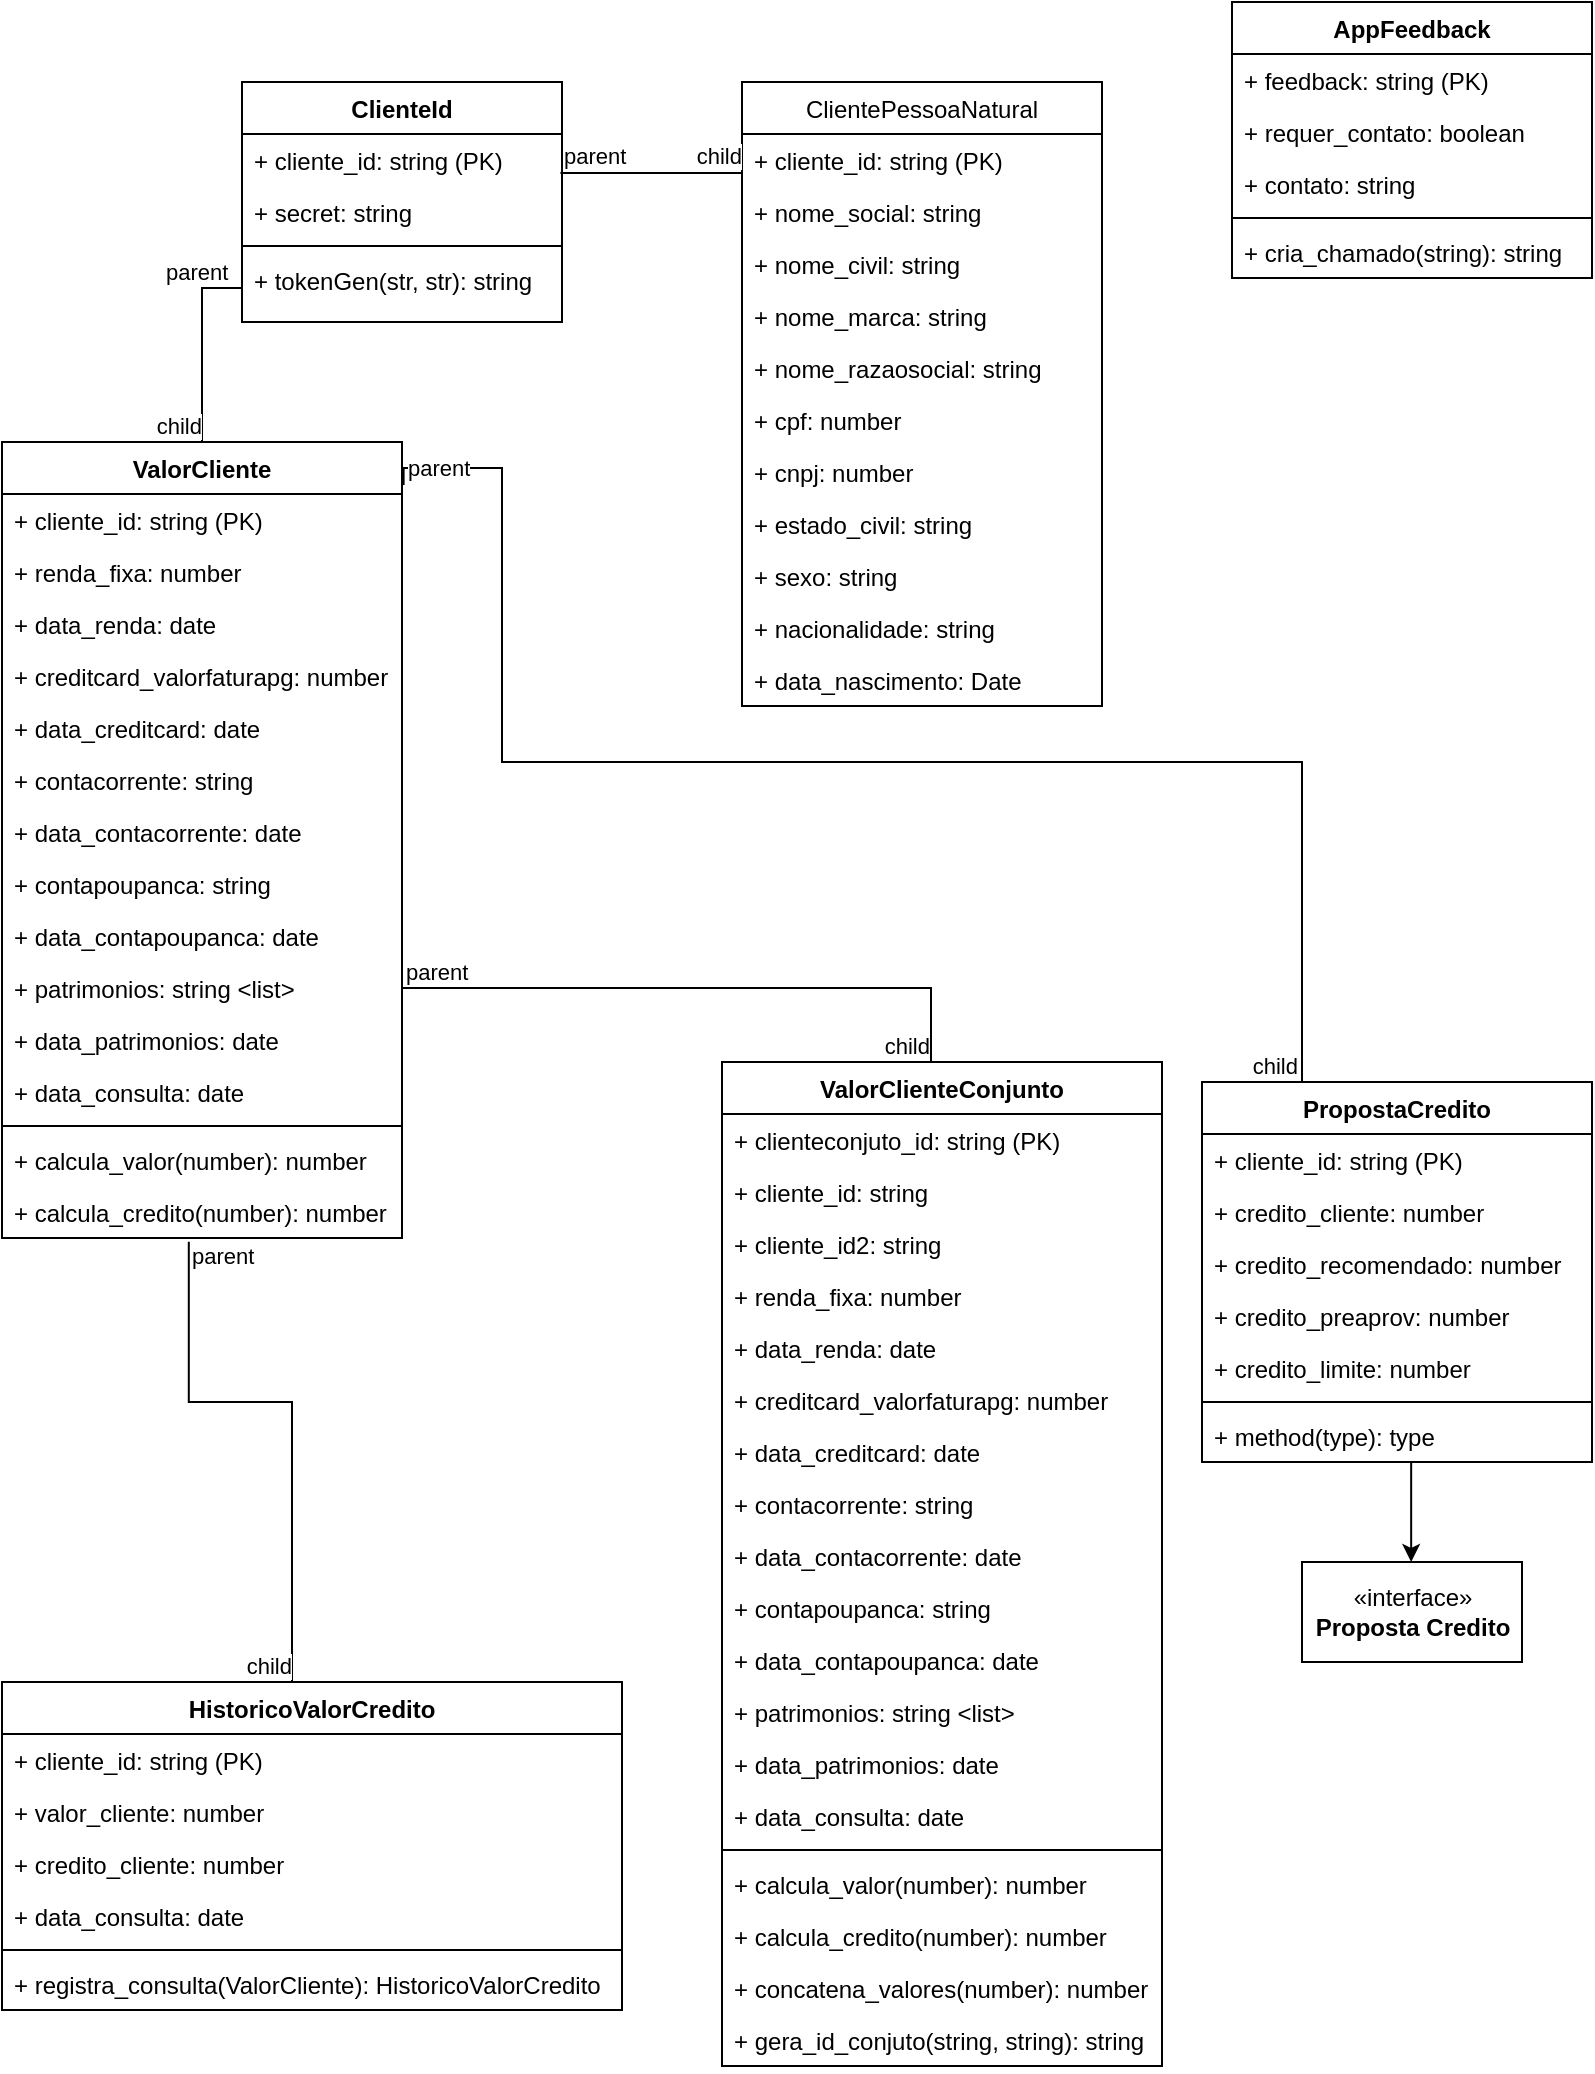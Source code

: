 <mxfile version="17.4.0" type="github">
  <diagram name="UML Database" id="c4acf3e9-155e-7222-9cf6-157b1a14988f">
    <mxGraphModel dx="985" dy="637" grid="1" gridSize="10" guides="1" tooltips="1" connect="1" arrows="1" fold="1" page="1" pageScale="1" pageWidth="850" pageHeight="1100" background="none" math="0" shadow="0">
      <root>
        <mxCell id="0" />
        <mxCell id="1" parent="0" />
        <mxCell id="KJwapfi9BLnuqEnrRWh1-1" value="ClienteId" style="swimlane;fontStyle=1;align=center;verticalAlign=top;childLayout=stackLayout;horizontal=1;startSize=26;horizontalStack=0;resizeParent=1;resizeParentMax=0;resizeLast=0;collapsible=1;marginBottom=0;" parent="1" vertex="1">
          <mxGeometry x="150" y="80" width="160" height="120" as="geometry" />
        </mxCell>
        <mxCell id="KJwapfi9BLnuqEnrRWh1-2" value="+ cliente_id: string (PK)" style="text;strokeColor=none;fillColor=none;align=left;verticalAlign=top;spacingLeft=4;spacingRight=4;overflow=hidden;rotatable=0;points=[[0,0.5],[1,0.5]];portConstraint=eastwest;" parent="KJwapfi9BLnuqEnrRWh1-1" vertex="1">
          <mxGeometry y="26" width="160" height="26" as="geometry" />
        </mxCell>
        <mxCell id="KJwapfi9BLnuqEnrRWh1-5" value="+ secret: string" style="text;strokeColor=none;fillColor=none;align=left;verticalAlign=top;spacingLeft=4;spacingRight=4;overflow=hidden;rotatable=0;points=[[0,0.5],[1,0.5]];portConstraint=eastwest;" parent="KJwapfi9BLnuqEnrRWh1-1" vertex="1">
          <mxGeometry y="52" width="160" height="26" as="geometry" />
        </mxCell>
        <mxCell id="KJwapfi9BLnuqEnrRWh1-3" value="" style="line;strokeWidth=1;fillColor=none;align=left;verticalAlign=middle;spacingTop=-1;spacingLeft=3;spacingRight=3;rotatable=0;labelPosition=right;points=[];portConstraint=eastwest;" parent="KJwapfi9BLnuqEnrRWh1-1" vertex="1">
          <mxGeometry y="78" width="160" height="8" as="geometry" />
        </mxCell>
        <mxCell id="KJwapfi9BLnuqEnrRWh1-4" value="+ tokenGen(str, str): string" style="text;strokeColor=none;fillColor=none;align=left;verticalAlign=top;spacingLeft=4;spacingRight=4;overflow=hidden;rotatable=0;points=[[0,0.5],[1,0.5]];portConstraint=eastwest;" parent="KJwapfi9BLnuqEnrRWh1-1" vertex="1">
          <mxGeometry y="86" width="160" height="34" as="geometry" />
        </mxCell>
        <mxCell id="KJwapfi9BLnuqEnrRWh1-7" value="ClientePessoaNatural" style="swimlane;fontStyle=0;childLayout=stackLayout;horizontal=1;startSize=26;fillColor=none;horizontalStack=0;resizeParent=1;resizeParentMax=0;resizeLast=0;collapsible=1;marginBottom=0;" parent="1" vertex="1">
          <mxGeometry x="400" y="80" width="180" height="312" as="geometry" />
        </mxCell>
        <mxCell id="KJwapfi9BLnuqEnrRWh1-9" value="+ cliente_id: string (PK)" style="text;strokeColor=none;fillColor=none;align=left;verticalAlign=top;spacingLeft=4;spacingRight=4;overflow=hidden;rotatable=0;points=[[0,0.5],[1,0.5]];portConstraint=eastwest;" parent="KJwapfi9BLnuqEnrRWh1-7" vertex="1">
          <mxGeometry y="26" width="180" height="26" as="geometry" />
        </mxCell>
        <mxCell id="KJwapfi9BLnuqEnrRWh1-17" value="+ nome_social: string" style="text;strokeColor=none;fillColor=none;align=left;verticalAlign=top;spacingLeft=4;spacingRight=4;overflow=hidden;rotatable=0;points=[[0,0.5],[1,0.5]];portConstraint=eastwest;" parent="KJwapfi9BLnuqEnrRWh1-7" vertex="1">
          <mxGeometry y="52" width="180" height="26" as="geometry" />
        </mxCell>
        <mxCell id="KJwapfi9BLnuqEnrRWh1-18" value="+ nome_civil: string" style="text;strokeColor=none;fillColor=none;align=left;verticalAlign=top;spacingLeft=4;spacingRight=4;overflow=hidden;rotatable=0;points=[[0,0.5],[1,0.5]];portConstraint=eastwest;" parent="KJwapfi9BLnuqEnrRWh1-7" vertex="1">
          <mxGeometry y="78" width="180" height="26" as="geometry" />
        </mxCell>
        <mxCell id="KJwapfi9BLnuqEnrRWh1-13" value="+ nome_marca: string " style="text;strokeColor=none;fillColor=none;align=left;verticalAlign=top;spacingLeft=4;spacingRight=4;overflow=hidden;rotatable=0;points=[[0,0.5],[1,0.5]];portConstraint=eastwest;" parent="KJwapfi9BLnuqEnrRWh1-7" vertex="1">
          <mxGeometry y="104" width="180" height="26" as="geometry" />
        </mxCell>
        <mxCell id="KJwapfi9BLnuqEnrRWh1-12" value="+ nome_razaosocial: string" style="text;strokeColor=none;fillColor=none;align=left;verticalAlign=top;spacingLeft=4;spacingRight=4;overflow=hidden;rotatable=0;points=[[0,0.5],[1,0.5]];portConstraint=eastwest;" parent="KJwapfi9BLnuqEnrRWh1-7" vertex="1">
          <mxGeometry y="130" width="180" height="26" as="geometry" />
        </mxCell>
        <mxCell id="KJwapfi9BLnuqEnrRWh1-8" value="+ cpf: number" style="text;strokeColor=none;fillColor=none;align=left;verticalAlign=top;spacingLeft=4;spacingRight=4;overflow=hidden;rotatable=0;points=[[0,0.5],[1,0.5]];portConstraint=eastwest;" parent="KJwapfi9BLnuqEnrRWh1-7" vertex="1">
          <mxGeometry y="156" width="180" height="26" as="geometry" />
        </mxCell>
        <mxCell id="KJwapfi9BLnuqEnrRWh1-11" value="+ cnpj: number" style="text;strokeColor=none;fillColor=none;align=left;verticalAlign=top;spacingLeft=4;spacingRight=4;overflow=hidden;rotatable=0;points=[[0,0.5],[1,0.5]];portConstraint=eastwest;" parent="KJwapfi9BLnuqEnrRWh1-7" vertex="1">
          <mxGeometry y="182" width="180" height="26" as="geometry" />
        </mxCell>
        <mxCell id="KJwapfi9BLnuqEnrRWh1-15" value="+ estado_civil: string " style="text;strokeColor=none;fillColor=none;align=left;verticalAlign=top;spacingLeft=4;spacingRight=4;overflow=hidden;rotatable=0;points=[[0,0.5],[1,0.5]];portConstraint=eastwest;" parent="KJwapfi9BLnuqEnrRWh1-7" vertex="1">
          <mxGeometry y="208" width="180" height="26" as="geometry" />
        </mxCell>
        <mxCell id="KJwapfi9BLnuqEnrRWh1-14" value="+ sexo: string" style="text;strokeColor=none;fillColor=none;align=left;verticalAlign=top;spacingLeft=4;spacingRight=4;overflow=hidden;rotatable=0;points=[[0,0.5],[1,0.5]];portConstraint=eastwest;" parent="KJwapfi9BLnuqEnrRWh1-7" vertex="1">
          <mxGeometry y="234" width="180" height="26" as="geometry" />
        </mxCell>
        <mxCell id="KJwapfi9BLnuqEnrRWh1-16" value="+ nacionalidade: string" style="text;strokeColor=none;fillColor=none;align=left;verticalAlign=top;spacingLeft=4;spacingRight=4;overflow=hidden;rotatable=0;points=[[0,0.5],[1,0.5]];portConstraint=eastwest;" parent="KJwapfi9BLnuqEnrRWh1-7" vertex="1">
          <mxGeometry y="260" width="180" height="26" as="geometry" />
        </mxCell>
        <mxCell id="KJwapfi9BLnuqEnrRWh1-10" value="+ data_nascimento: Date " style="text;strokeColor=none;fillColor=none;align=left;verticalAlign=top;spacingLeft=4;spacingRight=4;overflow=hidden;rotatable=0;points=[[0,0.5],[1,0.5]];portConstraint=eastwest;" parent="KJwapfi9BLnuqEnrRWh1-7" vertex="1">
          <mxGeometry y="286" width="180" height="26" as="geometry" />
        </mxCell>
        <mxCell id="KJwapfi9BLnuqEnrRWh1-19" value="" style="endArrow=none;html=1;edgeStyle=orthogonalEdgeStyle;rounded=0;exitX=0.995;exitY=0.75;exitDx=0;exitDy=0;exitPerimeter=0;entryX=0;entryY=0.75;entryDx=0;entryDy=0;entryPerimeter=0;" parent="1" source="KJwapfi9BLnuqEnrRWh1-2" target="KJwapfi9BLnuqEnrRWh1-9" edge="1">
          <mxGeometry relative="1" as="geometry">
            <mxPoint x="130" y="350" as="sourcePoint" />
            <mxPoint x="290" y="350" as="targetPoint" />
          </mxGeometry>
        </mxCell>
        <mxCell id="KJwapfi9BLnuqEnrRWh1-20" value="parent" style="edgeLabel;resizable=0;html=1;align=left;verticalAlign=bottom;" parent="KJwapfi9BLnuqEnrRWh1-19" connectable="0" vertex="1">
          <mxGeometry x="-1" relative="1" as="geometry" />
        </mxCell>
        <mxCell id="KJwapfi9BLnuqEnrRWh1-21" value="child" style="edgeLabel;resizable=0;html=1;align=right;verticalAlign=bottom;" parent="KJwapfi9BLnuqEnrRWh1-19" connectable="0" vertex="1">
          <mxGeometry x="1" relative="1" as="geometry" />
        </mxCell>
        <mxCell id="KJwapfi9BLnuqEnrRWh1-22" value="ValorCliente" style="swimlane;fontStyle=1;align=center;verticalAlign=top;childLayout=stackLayout;horizontal=1;startSize=26;horizontalStack=0;resizeParent=1;resizeParentMax=0;resizeLast=0;collapsible=1;marginBottom=0;" parent="1" vertex="1">
          <mxGeometry x="30" y="260" width="200" height="398" as="geometry" />
        </mxCell>
        <mxCell id="KJwapfi9BLnuqEnrRWh1-23" value="+ cliente_id: string (PK) " style="text;strokeColor=none;fillColor=none;align=left;verticalAlign=top;spacingLeft=4;spacingRight=4;overflow=hidden;rotatable=0;points=[[0,0.5],[1,0.5]];portConstraint=eastwest;" parent="KJwapfi9BLnuqEnrRWh1-22" vertex="1">
          <mxGeometry y="26" width="200" height="26" as="geometry" />
        </mxCell>
        <mxCell id="KJwapfi9BLnuqEnrRWh1-26" value="+ renda_fixa: number " style="text;strokeColor=none;fillColor=none;align=left;verticalAlign=top;spacingLeft=4;spacingRight=4;overflow=hidden;rotatable=0;points=[[0,0.5],[1,0.5]];portConstraint=eastwest;" parent="KJwapfi9BLnuqEnrRWh1-22" vertex="1">
          <mxGeometry y="52" width="200" height="26" as="geometry" />
        </mxCell>
        <mxCell id="EJVRvWHqO_YY7F2MrOM8-2" value="+ data_renda: date" style="text;strokeColor=none;fillColor=none;align=left;verticalAlign=top;spacingLeft=4;spacingRight=4;overflow=hidden;rotatable=0;points=[[0,0.5],[1,0.5]];portConstraint=eastwest;" vertex="1" parent="KJwapfi9BLnuqEnrRWh1-22">
          <mxGeometry y="78" width="200" height="26" as="geometry" />
        </mxCell>
        <mxCell id="KJwapfi9BLnuqEnrRWh1-27" value="+ creditcard_valorfaturapg: number" style="text;strokeColor=none;fillColor=none;align=left;verticalAlign=top;spacingLeft=4;spacingRight=4;overflow=hidden;rotatable=0;points=[[0,0.5],[1,0.5]];portConstraint=eastwest;" parent="KJwapfi9BLnuqEnrRWh1-22" vertex="1">
          <mxGeometry y="104" width="200" height="26" as="geometry" />
        </mxCell>
        <mxCell id="EJVRvWHqO_YY7F2MrOM8-3" value="+ data_creditcard: date" style="text;strokeColor=none;fillColor=none;align=left;verticalAlign=top;spacingLeft=4;spacingRight=4;overflow=hidden;rotatable=0;points=[[0,0.5],[1,0.5]];portConstraint=eastwest;" vertex="1" parent="KJwapfi9BLnuqEnrRWh1-22">
          <mxGeometry y="130" width="200" height="26" as="geometry" />
        </mxCell>
        <mxCell id="KJwapfi9BLnuqEnrRWh1-28" value="+ contacorrente: string" style="text;strokeColor=none;fillColor=none;align=left;verticalAlign=top;spacingLeft=4;spacingRight=4;overflow=hidden;rotatable=0;points=[[0,0.5],[1,0.5]];portConstraint=eastwest;" parent="KJwapfi9BLnuqEnrRWh1-22" vertex="1">
          <mxGeometry y="156" width="200" height="26" as="geometry" />
        </mxCell>
        <mxCell id="EJVRvWHqO_YY7F2MrOM8-4" value="+ data_contacorrente: date" style="text;strokeColor=none;fillColor=none;align=left;verticalAlign=top;spacingLeft=4;spacingRight=4;overflow=hidden;rotatable=0;points=[[0,0.5],[1,0.5]];portConstraint=eastwest;" vertex="1" parent="KJwapfi9BLnuqEnrRWh1-22">
          <mxGeometry y="182" width="200" height="26" as="geometry" />
        </mxCell>
        <mxCell id="KJwapfi9BLnuqEnrRWh1-29" value="+ contapoupanca: string" style="text;strokeColor=none;fillColor=none;align=left;verticalAlign=top;spacingLeft=4;spacingRight=4;overflow=hidden;rotatable=0;points=[[0,0.5],[1,0.5]];portConstraint=eastwest;" parent="KJwapfi9BLnuqEnrRWh1-22" vertex="1">
          <mxGeometry y="208" width="200" height="26" as="geometry" />
        </mxCell>
        <mxCell id="EJVRvWHqO_YY7F2MrOM8-6" value="+ data_contapoupanca: date" style="text;strokeColor=none;fillColor=none;align=left;verticalAlign=top;spacingLeft=4;spacingRight=4;overflow=hidden;rotatable=0;points=[[0,0.5],[1,0.5]];portConstraint=eastwest;" vertex="1" parent="KJwapfi9BLnuqEnrRWh1-22">
          <mxGeometry y="234" width="200" height="26" as="geometry" />
        </mxCell>
        <mxCell id="KJwapfi9BLnuqEnrRWh1-30" value="+ patrimonios: string &lt;list&gt;" style="text;strokeColor=none;fillColor=none;align=left;verticalAlign=top;spacingLeft=4;spacingRight=4;overflow=hidden;rotatable=0;points=[[0,0.5],[1,0.5]];portConstraint=eastwest;" parent="KJwapfi9BLnuqEnrRWh1-22" vertex="1">
          <mxGeometry y="260" width="200" height="26" as="geometry" />
        </mxCell>
        <mxCell id="EJVRvWHqO_YY7F2MrOM8-5" value="+ data_patrimonios: date" style="text;strokeColor=none;fillColor=none;align=left;verticalAlign=top;spacingLeft=4;spacingRight=4;overflow=hidden;rotatable=0;points=[[0,0.5],[1,0.5]];portConstraint=eastwest;" vertex="1" parent="KJwapfi9BLnuqEnrRWh1-22">
          <mxGeometry y="286" width="200" height="26" as="geometry" />
        </mxCell>
        <mxCell id="EJVRvWHqO_YY7F2MrOM8-1" value="+ data_consulta: date" style="text;strokeColor=none;fillColor=none;align=left;verticalAlign=top;spacingLeft=4;spacingRight=4;overflow=hidden;rotatable=0;points=[[0,0.5],[1,0.5]];portConstraint=eastwest;" vertex="1" parent="KJwapfi9BLnuqEnrRWh1-22">
          <mxGeometry y="312" width="200" height="26" as="geometry" />
        </mxCell>
        <mxCell id="KJwapfi9BLnuqEnrRWh1-24" value="" style="line;strokeWidth=1;fillColor=none;align=left;verticalAlign=middle;spacingTop=-1;spacingLeft=3;spacingRight=3;rotatable=0;labelPosition=right;points=[];portConstraint=eastwest;" parent="KJwapfi9BLnuqEnrRWh1-22" vertex="1">
          <mxGeometry y="338" width="200" height="8" as="geometry" />
        </mxCell>
        <mxCell id="KJwapfi9BLnuqEnrRWh1-25" value="+ calcula_valor(number): number" style="text;strokeColor=none;fillColor=none;align=left;verticalAlign=top;spacingLeft=4;spacingRight=4;overflow=hidden;rotatable=0;points=[[0,0.5],[1,0.5]];portConstraint=eastwest;" parent="KJwapfi9BLnuqEnrRWh1-22" vertex="1">
          <mxGeometry y="346" width="200" height="26" as="geometry" />
        </mxCell>
        <mxCell id="KJwapfi9BLnuqEnrRWh1-35" value="+ calcula_credito(number): number" style="text;strokeColor=none;fillColor=none;align=left;verticalAlign=top;spacingLeft=4;spacingRight=4;overflow=hidden;rotatable=0;points=[[0,0.5],[1,0.5]];portConstraint=eastwest;" parent="KJwapfi9BLnuqEnrRWh1-22" vertex="1">
          <mxGeometry y="372" width="200" height="26" as="geometry" />
        </mxCell>
        <mxCell id="KJwapfi9BLnuqEnrRWh1-40" value="AppFeedback" style="swimlane;fontStyle=1;align=center;verticalAlign=top;childLayout=stackLayout;horizontal=1;startSize=26;horizontalStack=0;resizeParent=1;resizeParentMax=0;resizeLast=0;collapsible=1;marginBottom=0;" parent="1" vertex="1">
          <mxGeometry x="645" y="40" width="180" height="138" as="geometry" />
        </mxCell>
        <mxCell id="KJwapfi9BLnuqEnrRWh1-41" value="+ feedback: string (PK)" style="text;strokeColor=none;fillColor=none;align=left;verticalAlign=top;spacingLeft=4;spacingRight=4;overflow=hidden;rotatable=0;points=[[0,0.5],[1,0.5]];portConstraint=eastwest;" parent="KJwapfi9BLnuqEnrRWh1-40" vertex="1">
          <mxGeometry y="26" width="180" height="26" as="geometry" />
        </mxCell>
        <mxCell id="KJwapfi9BLnuqEnrRWh1-45" value="+ requer_contato: boolean" style="text;strokeColor=none;fillColor=none;align=left;verticalAlign=top;spacingLeft=4;spacingRight=4;overflow=hidden;rotatable=0;points=[[0,0.5],[1,0.5]];portConstraint=eastwest;" parent="KJwapfi9BLnuqEnrRWh1-40" vertex="1">
          <mxGeometry y="52" width="180" height="26" as="geometry" />
        </mxCell>
        <mxCell id="KJwapfi9BLnuqEnrRWh1-44" value="+ contato: string" style="text;strokeColor=none;fillColor=none;align=left;verticalAlign=top;spacingLeft=4;spacingRight=4;overflow=hidden;rotatable=0;points=[[0,0.5],[1,0.5]];portConstraint=eastwest;" parent="KJwapfi9BLnuqEnrRWh1-40" vertex="1">
          <mxGeometry y="78" width="180" height="26" as="geometry" />
        </mxCell>
        <mxCell id="KJwapfi9BLnuqEnrRWh1-42" value="" style="line;strokeWidth=1;fillColor=none;align=left;verticalAlign=middle;spacingTop=-1;spacingLeft=3;spacingRight=3;rotatable=0;labelPosition=right;points=[];portConstraint=eastwest;" parent="KJwapfi9BLnuqEnrRWh1-40" vertex="1">
          <mxGeometry y="104" width="180" height="8" as="geometry" />
        </mxCell>
        <mxCell id="KJwapfi9BLnuqEnrRWh1-43" value="+ cria_chamado(string): string" style="text;strokeColor=none;fillColor=none;align=left;verticalAlign=top;spacingLeft=4;spacingRight=4;overflow=hidden;rotatable=0;points=[[0,0.5],[1,0.5]];portConstraint=eastwest;" parent="KJwapfi9BLnuqEnrRWh1-40" vertex="1">
          <mxGeometry y="112" width="180" height="26" as="geometry" />
        </mxCell>
        <mxCell id="KJwapfi9BLnuqEnrRWh1-50" value="HistoricoValorCredito" style="swimlane;fontStyle=1;align=center;verticalAlign=top;childLayout=stackLayout;horizontal=1;startSize=26;horizontalStack=0;resizeParent=1;resizeParentMax=0;resizeLast=0;collapsible=1;marginBottom=0;" parent="1" vertex="1">
          <mxGeometry x="30" y="880" width="310" height="164" as="geometry" />
        </mxCell>
        <mxCell id="KJwapfi9BLnuqEnrRWh1-51" value="+ cliente_id: string (PK)" style="text;strokeColor=none;fillColor=none;align=left;verticalAlign=top;spacingLeft=4;spacingRight=4;overflow=hidden;rotatable=0;points=[[0,0.5],[1,0.5]];portConstraint=eastwest;" parent="KJwapfi9BLnuqEnrRWh1-50" vertex="1">
          <mxGeometry y="26" width="310" height="26" as="geometry" />
        </mxCell>
        <mxCell id="KJwapfi9BLnuqEnrRWh1-54" value="+ valor_cliente: number" style="text;strokeColor=none;fillColor=none;align=left;verticalAlign=top;spacingLeft=4;spacingRight=4;overflow=hidden;rotatable=0;points=[[0,0.5],[1,0.5]];portConstraint=eastwest;" parent="KJwapfi9BLnuqEnrRWh1-50" vertex="1">
          <mxGeometry y="52" width="310" height="26" as="geometry" />
        </mxCell>
        <mxCell id="KJwapfi9BLnuqEnrRWh1-55" value="+ credito_cliente: number" style="text;strokeColor=none;fillColor=none;align=left;verticalAlign=top;spacingLeft=4;spacingRight=4;overflow=hidden;rotatable=0;points=[[0,0.5],[1,0.5]];portConstraint=eastwest;" parent="KJwapfi9BLnuqEnrRWh1-50" vertex="1">
          <mxGeometry y="78" width="310" height="26" as="geometry" />
        </mxCell>
        <mxCell id="KJwapfi9BLnuqEnrRWh1-56" value="+ data_consulta: date" style="text;strokeColor=none;fillColor=none;align=left;verticalAlign=top;spacingLeft=4;spacingRight=4;overflow=hidden;rotatable=0;points=[[0,0.5],[1,0.5]];portConstraint=eastwest;" parent="KJwapfi9BLnuqEnrRWh1-50" vertex="1">
          <mxGeometry y="104" width="310" height="26" as="geometry" />
        </mxCell>
        <mxCell id="KJwapfi9BLnuqEnrRWh1-52" value="" style="line;strokeWidth=1;fillColor=none;align=left;verticalAlign=middle;spacingTop=-1;spacingLeft=3;spacingRight=3;rotatable=0;labelPosition=right;points=[];portConstraint=eastwest;" parent="KJwapfi9BLnuqEnrRWh1-50" vertex="1">
          <mxGeometry y="130" width="310" height="8" as="geometry" />
        </mxCell>
        <mxCell id="KJwapfi9BLnuqEnrRWh1-53" value="+ registra_consulta(ValorCliente): HistoricoValorCredito" style="text;strokeColor=none;fillColor=none;align=left;verticalAlign=top;spacingLeft=4;spacingRight=4;overflow=hidden;rotatable=0;points=[[0,0.5],[1,0.5]];portConstraint=eastwest;" parent="KJwapfi9BLnuqEnrRWh1-50" vertex="1">
          <mxGeometry y="138" width="310" height="26" as="geometry" />
        </mxCell>
        <mxCell id="KJwapfi9BLnuqEnrRWh1-57" value="PropostaCredito" style="swimlane;fontStyle=1;align=center;verticalAlign=top;childLayout=stackLayout;horizontal=1;startSize=26;horizontalStack=0;resizeParent=1;resizeParentMax=0;resizeLast=0;collapsible=1;marginBottom=0;" parent="1" vertex="1">
          <mxGeometry x="630" y="580" width="195" height="190" as="geometry" />
        </mxCell>
        <mxCell id="KJwapfi9BLnuqEnrRWh1-61" value="+ cliente_id: string (PK)" style="text;strokeColor=none;fillColor=none;align=left;verticalAlign=top;spacingLeft=4;spacingRight=4;overflow=hidden;rotatable=0;points=[[0,0.5],[1,0.5]];portConstraint=eastwest;" parent="KJwapfi9BLnuqEnrRWh1-57" vertex="1">
          <mxGeometry y="26" width="195" height="26" as="geometry" />
        </mxCell>
        <mxCell id="KJwapfi9BLnuqEnrRWh1-58" value="+ credito_cliente: number" style="text;strokeColor=none;fillColor=none;align=left;verticalAlign=top;spacingLeft=4;spacingRight=4;overflow=hidden;rotatable=0;points=[[0,0.5],[1,0.5]];portConstraint=eastwest;" parent="KJwapfi9BLnuqEnrRWh1-57" vertex="1">
          <mxGeometry y="52" width="195" height="26" as="geometry" />
        </mxCell>
        <mxCell id="KJwapfi9BLnuqEnrRWh1-62" value="+ credito_recomendado: number" style="text;strokeColor=none;fillColor=none;align=left;verticalAlign=top;spacingLeft=4;spacingRight=4;overflow=hidden;rotatable=0;points=[[0,0.5],[1,0.5]];portConstraint=eastwest;" parent="KJwapfi9BLnuqEnrRWh1-57" vertex="1">
          <mxGeometry y="78" width="195" height="26" as="geometry" />
        </mxCell>
        <mxCell id="KJwapfi9BLnuqEnrRWh1-63" value="+ credito_preaprov: number" style="text;strokeColor=none;fillColor=none;align=left;verticalAlign=top;spacingLeft=4;spacingRight=4;overflow=hidden;rotatable=0;points=[[0,0.5],[1,0.5]];portConstraint=eastwest;" parent="KJwapfi9BLnuqEnrRWh1-57" vertex="1">
          <mxGeometry y="104" width="195" height="26" as="geometry" />
        </mxCell>
        <mxCell id="KJwapfi9BLnuqEnrRWh1-64" value="+ credito_limite: number" style="text;strokeColor=none;fillColor=none;align=left;verticalAlign=top;spacingLeft=4;spacingRight=4;overflow=hidden;rotatable=0;points=[[0,0.5],[1,0.5]];portConstraint=eastwest;" parent="KJwapfi9BLnuqEnrRWh1-57" vertex="1">
          <mxGeometry y="130" width="195" height="26" as="geometry" />
        </mxCell>
        <mxCell id="KJwapfi9BLnuqEnrRWh1-59" value="" style="line;strokeWidth=1;fillColor=none;align=left;verticalAlign=middle;spacingTop=-1;spacingLeft=3;spacingRight=3;rotatable=0;labelPosition=right;points=[];portConstraint=eastwest;" parent="KJwapfi9BLnuqEnrRWh1-57" vertex="1">
          <mxGeometry y="156" width="195" height="8" as="geometry" />
        </mxCell>
        <mxCell id="KJwapfi9BLnuqEnrRWh1-60" value="+ method(type): type" style="text;strokeColor=none;fillColor=none;align=left;verticalAlign=top;spacingLeft=4;spacingRight=4;overflow=hidden;rotatable=0;points=[[0,0.5],[1,0.5]];portConstraint=eastwest;" parent="KJwapfi9BLnuqEnrRWh1-57" vertex="1">
          <mxGeometry y="164" width="195" height="26" as="geometry" />
        </mxCell>
        <mxCell id="KJwapfi9BLnuqEnrRWh1-65" value="" style="endArrow=none;html=1;edgeStyle=orthogonalEdgeStyle;rounded=0;exitX=1.004;exitY=0.054;exitDx=0;exitDy=0;exitPerimeter=0;entryX=0.25;entryY=0;entryDx=0;entryDy=0;" parent="1" source="KJwapfi9BLnuqEnrRWh1-22" target="KJwapfi9BLnuqEnrRWh1-57" edge="1">
          <mxGeometry relative="1" as="geometry">
            <mxPoint x="320" y="490" as="sourcePoint" />
            <mxPoint x="480" y="490" as="targetPoint" />
            <Array as="points">
              <mxPoint x="231" y="273" />
              <mxPoint x="280" y="273" />
              <mxPoint x="280" y="420" />
              <mxPoint x="680" y="420" />
              <mxPoint x="680" y="580" />
            </Array>
          </mxGeometry>
        </mxCell>
        <mxCell id="KJwapfi9BLnuqEnrRWh1-66" value="parent" style="edgeLabel;resizable=0;html=1;align=left;verticalAlign=bottom;" parent="KJwapfi9BLnuqEnrRWh1-65" connectable="0" vertex="1">
          <mxGeometry x="-1" relative="1" as="geometry" />
        </mxCell>
        <mxCell id="KJwapfi9BLnuqEnrRWh1-67" value="child" style="edgeLabel;resizable=0;html=1;align=right;verticalAlign=bottom;" parent="KJwapfi9BLnuqEnrRWh1-65" connectable="0" vertex="1">
          <mxGeometry x="1" relative="1" as="geometry" />
        </mxCell>
        <mxCell id="KJwapfi9BLnuqEnrRWh1-68" value="" style="endArrow=none;html=1;edgeStyle=orthogonalEdgeStyle;rounded=0;exitX=0.467;exitY=1.071;exitDx=0;exitDy=0;exitPerimeter=0;" parent="1" source="KJwapfi9BLnuqEnrRWh1-35" target="KJwapfi9BLnuqEnrRWh1-50" edge="1">
          <mxGeometry relative="1" as="geometry">
            <mxPoint x="210" y="520" as="sourcePoint" />
            <mxPoint x="370" y="520" as="targetPoint" />
            <Array as="points">
              <mxPoint x="123" y="740" />
              <mxPoint x="175" y="740" />
            </Array>
          </mxGeometry>
        </mxCell>
        <mxCell id="KJwapfi9BLnuqEnrRWh1-69" value="parent" style="edgeLabel;resizable=0;html=1;align=left;verticalAlign=bottom;" parent="KJwapfi9BLnuqEnrRWh1-68" connectable="0" vertex="1">
          <mxGeometry x="-1" relative="1" as="geometry">
            <mxPoint y="16" as="offset" />
          </mxGeometry>
        </mxCell>
        <mxCell id="KJwapfi9BLnuqEnrRWh1-70" value="child" style="edgeLabel;resizable=0;html=1;align=right;verticalAlign=bottom;" parent="KJwapfi9BLnuqEnrRWh1-68" connectable="0" vertex="1">
          <mxGeometry x="1" relative="1" as="geometry" />
        </mxCell>
        <mxCell id="EJVRvWHqO_YY7F2MrOM8-7" value="ValorClienteConjunto" style="swimlane;fontStyle=1;align=center;verticalAlign=top;childLayout=stackLayout;horizontal=1;startSize=26;horizontalStack=0;resizeParent=1;resizeParentMax=0;resizeLast=0;collapsible=1;marginBottom=0;" vertex="1" parent="1">
          <mxGeometry x="390" y="570" width="220" height="502" as="geometry" />
        </mxCell>
        <mxCell id="EJVRvWHqO_YY7F2MrOM8-31" value="+ clienteconjuto_id: string (PK)" style="text;strokeColor=none;fillColor=none;align=left;verticalAlign=top;spacingLeft=4;spacingRight=4;overflow=hidden;rotatable=0;points=[[0,0.5],[1,0.5]];portConstraint=eastwest;" vertex="1" parent="EJVRvWHqO_YY7F2MrOM8-7">
          <mxGeometry y="26" width="220" height="26" as="geometry" />
        </mxCell>
        <mxCell id="EJVRvWHqO_YY7F2MrOM8-8" value="+ cliente_id: string" style="text;strokeColor=none;fillColor=none;align=left;verticalAlign=top;spacingLeft=4;spacingRight=4;overflow=hidden;rotatable=0;points=[[0,0.5],[1,0.5]];portConstraint=eastwest;" vertex="1" parent="EJVRvWHqO_YY7F2MrOM8-7">
          <mxGeometry y="52" width="220" height="26" as="geometry" />
        </mxCell>
        <mxCell id="EJVRvWHqO_YY7F2MrOM8-27" value="+ cliente_id2: string" style="text;strokeColor=none;fillColor=none;align=left;verticalAlign=top;spacingLeft=4;spacingRight=4;overflow=hidden;rotatable=0;points=[[0,0.5],[1,0.5]];portConstraint=eastwest;" vertex="1" parent="EJVRvWHqO_YY7F2MrOM8-7">
          <mxGeometry y="78" width="220" height="26" as="geometry" />
        </mxCell>
        <mxCell id="EJVRvWHqO_YY7F2MrOM8-9" value="+ renda_fixa: number " style="text;strokeColor=none;fillColor=none;align=left;verticalAlign=top;spacingLeft=4;spacingRight=4;overflow=hidden;rotatable=0;points=[[0,0.5],[1,0.5]];portConstraint=eastwest;" vertex="1" parent="EJVRvWHqO_YY7F2MrOM8-7">
          <mxGeometry y="104" width="220" height="26" as="geometry" />
        </mxCell>
        <mxCell id="EJVRvWHqO_YY7F2MrOM8-10" value="+ data_renda: date" style="text;strokeColor=none;fillColor=none;align=left;verticalAlign=top;spacingLeft=4;spacingRight=4;overflow=hidden;rotatable=0;points=[[0,0.5],[1,0.5]];portConstraint=eastwest;" vertex="1" parent="EJVRvWHqO_YY7F2MrOM8-7">
          <mxGeometry y="130" width="220" height="26" as="geometry" />
        </mxCell>
        <mxCell id="EJVRvWHqO_YY7F2MrOM8-11" value="+ creditcard_valorfaturapg: number" style="text;strokeColor=none;fillColor=none;align=left;verticalAlign=top;spacingLeft=4;spacingRight=4;overflow=hidden;rotatable=0;points=[[0,0.5],[1,0.5]];portConstraint=eastwest;" vertex="1" parent="EJVRvWHqO_YY7F2MrOM8-7">
          <mxGeometry y="156" width="220" height="26" as="geometry" />
        </mxCell>
        <mxCell id="EJVRvWHqO_YY7F2MrOM8-12" value="+ data_creditcard: date" style="text;strokeColor=none;fillColor=none;align=left;verticalAlign=top;spacingLeft=4;spacingRight=4;overflow=hidden;rotatable=0;points=[[0,0.5],[1,0.5]];portConstraint=eastwest;" vertex="1" parent="EJVRvWHqO_YY7F2MrOM8-7">
          <mxGeometry y="182" width="220" height="26" as="geometry" />
        </mxCell>
        <mxCell id="EJVRvWHqO_YY7F2MrOM8-13" value="+ contacorrente: string" style="text;strokeColor=none;fillColor=none;align=left;verticalAlign=top;spacingLeft=4;spacingRight=4;overflow=hidden;rotatable=0;points=[[0,0.5],[1,0.5]];portConstraint=eastwest;" vertex="1" parent="EJVRvWHqO_YY7F2MrOM8-7">
          <mxGeometry y="208" width="220" height="26" as="geometry" />
        </mxCell>
        <mxCell id="EJVRvWHqO_YY7F2MrOM8-14" value="+ data_contacorrente: date" style="text;strokeColor=none;fillColor=none;align=left;verticalAlign=top;spacingLeft=4;spacingRight=4;overflow=hidden;rotatable=0;points=[[0,0.5],[1,0.5]];portConstraint=eastwest;" vertex="1" parent="EJVRvWHqO_YY7F2MrOM8-7">
          <mxGeometry y="234" width="220" height="26" as="geometry" />
        </mxCell>
        <mxCell id="EJVRvWHqO_YY7F2MrOM8-15" value="+ contapoupanca: string" style="text;strokeColor=none;fillColor=none;align=left;verticalAlign=top;spacingLeft=4;spacingRight=4;overflow=hidden;rotatable=0;points=[[0,0.5],[1,0.5]];portConstraint=eastwest;" vertex="1" parent="EJVRvWHqO_YY7F2MrOM8-7">
          <mxGeometry y="260" width="220" height="26" as="geometry" />
        </mxCell>
        <mxCell id="EJVRvWHqO_YY7F2MrOM8-16" value="+ data_contapoupanca: date" style="text;strokeColor=none;fillColor=none;align=left;verticalAlign=top;spacingLeft=4;spacingRight=4;overflow=hidden;rotatable=0;points=[[0,0.5],[1,0.5]];portConstraint=eastwest;" vertex="1" parent="EJVRvWHqO_YY7F2MrOM8-7">
          <mxGeometry y="286" width="220" height="26" as="geometry" />
        </mxCell>
        <mxCell id="EJVRvWHqO_YY7F2MrOM8-17" value="+ patrimonios: string &lt;list&gt;" style="text;strokeColor=none;fillColor=none;align=left;verticalAlign=top;spacingLeft=4;spacingRight=4;overflow=hidden;rotatable=0;points=[[0,0.5],[1,0.5]];portConstraint=eastwest;" vertex="1" parent="EJVRvWHqO_YY7F2MrOM8-7">
          <mxGeometry y="312" width="220" height="26" as="geometry" />
        </mxCell>
        <mxCell id="EJVRvWHqO_YY7F2MrOM8-18" value="+ data_patrimonios: date" style="text;strokeColor=none;fillColor=none;align=left;verticalAlign=top;spacingLeft=4;spacingRight=4;overflow=hidden;rotatable=0;points=[[0,0.5],[1,0.5]];portConstraint=eastwest;" vertex="1" parent="EJVRvWHqO_YY7F2MrOM8-7">
          <mxGeometry y="338" width="220" height="26" as="geometry" />
        </mxCell>
        <mxCell id="EJVRvWHqO_YY7F2MrOM8-19" value="+ data_consulta: date" style="text;strokeColor=none;fillColor=none;align=left;verticalAlign=top;spacingLeft=4;spacingRight=4;overflow=hidden;rotatable=0;points=[[0,0.5],[1,0.5]];portConstraint=eastwest;" vertex="1" parent="EJVRvWHqO_YY7F2MrOM8-7">
          <mxGeometry y="364" width="220" height="26" as="geometry" />
        </mxCell>
        <mxCell id="EJVRvWHqO_YY7F2MrOM8-20" value="" style="line;strokeWidth=1;fillColor=none;align=left;verticalAlign=middle;spacingTop=-1;spacingLeft=3;spacingRight=3;rotatable=0;labelPosition=right;points=[];portConstraint=eastwest;" vertex="1" parent="EJVRvWHqO_YY7F2MrOM8-7">
          <mxGeometry y="390" width="220" height="8" as="geometry" />
        </mxCell>
        <mxCell id="EJVRvWHqO_YY7F2MrOM8-21" value="+ calcula_valor(number): number" style="text;strokeColor=none;fillColor=none;align=left;verticalAlign=top;spacingLeft=4;spacingRight=4;overflow=hidden;rotatable=0;points=[[0,0.5],[1,0.5]];portConstraint=eastwest;" vertex="1" parent="EJVRvWHqO_YY7F2MrOM8-7">
          <mxGeometry y="398" width="220" height="26" as="geometry" />
        </mxCell>
        <mxCell id="EJVRvWHqO_YY7F2MrOM8-22" value="+ calcula_credito(number): number" style="text;strokeColor=none;fillColor=none;align=left;verticalAlign=top;spacingLeft=4;spacingRight=4;overflow=hidden;rotatable=0;points=[[0,0.5],[1,0.5]];portConstraint=eastwest;" vertex="1" parent="EJVRvWHqO_YY7F2MrOM8-7">
          <mxGeometry y="424" width="220" height="26" as="geometry" />
        </mxCell>
        <mxCell id="EJVRvWHqO_YY7F2MrOM8-28" value="+ concatena_valores(number): number" style="text;strokeColor=none;fillColor=none;align=left;verticalAlign=top;spacingLeft=4;spacingRight=4;overflow=hidden;rotatable=0;points=[[0,0.5],[1,0.5]];portConstraint=eastwest;" vertex="1" parent="EJVRvWHqO_YY7F2MrOM8-7">
          <mxGeometry y="450" width="220" height="26" as="geometry" />
        </mxCell>
        <mxCell id="EJVRvWHqO_YY7F2MrOM8-32" value="+ gera_id_conjuto(string, string): string" style="text;strokeColor=none;fillColor=none;align=left;verticalAlign=top;spacingLeft=4;spacingRight=4;overflow=hidden;rotatable=0;points=[[0,0.5],[1,0.5]];portConstraint=eastwest;" vertex="1" parent="EJVRvWHqO_YY7F2MrOM8-7">
          <mxGeometry y="476" width="220" height="26" as="geometry" />
        </mxCell>
        <mxCell id="EJVRvWHqO_YY7F2MrOM8-24" value="" style="endArrow=none;html=1;edgeStyle=orthogonalEdgeStyle;rounded=0;exitX=1;exitY=0.5;exitDx=0;exitDy=0;entryX=0.475;entryY=0.001;entryDx=0;entryDy=0;entryPerimeter=0;" edge="1" parent="1" source="KJwapfi9BLnuqEnrRWh1-30" target="EJVRvWHqO_YY7F2MrOM8-7">
          <mxGeometry relative="1" as="geometry">
            <mxPoint x="270" y="540" as="sourcePoint" />
            <mxPoint x="480" y="533" as="targetPoint" />
          </mxGeometry>
        </mxCell>
        <mxCell id="EJVRvWHqO_YY7F2MrOM8-25" value="parent" style="edgeLabel;resizable=0;html=1;align=left;verticalAlign=bottom;" connectable="0" vertex="1" parent="EJVRvWHqO_YY7F2MrOM8-24">
          <mxGeometry x="-1" relative="1" as="geometry" />
        </mxCell>
        <mxCell id="EJVRvWHqO_YY7F2MrOM8-26" value="child" style="edgeLabel;resizable=0;html=1;align=right;verticalAlign=bottom;" connectable="0" vertex="1" parent="EJVRvWHqO_YY7F2MrOM8-24">
          <mxGeometry x="1" relative="1" as="geometry" />
        </mxCell>
        <mxCell id="EJVRvWHqO_YY7F2MrOM8-33" value="" style="endArrow=none;html=1;edgeStyle=orthogonalEdgeStyle;rounded=0;exitX=0;exitY=0.5;exitDx=0;exitDy=0;entryX=0.5;entryY=0;entryDx=0;entryDy=0;" edge="1" parent="1" source="KJwapfi9BLnuqEnrRWh1-4" target="KJwapfi9BLnuqEnrRWh1-22">
          <mxGeometry relative="1" as="geometry">
            <mxPoint x="110" y="230" as="sourcePoint" />
            <mxPoint x="270" y="230" as="targetPoint" />
          </mxGeometry>
        </mxCell>
        <mxCell id="EJVRvWHqO_YY7F2MrOM8-34" value="parent" style="edgeLabel;resizable=0;html=1;align=left;verticalAlign=bottom;" connectable="0" vertex="1" parent="EJVRvWHqO_YY7F2MrOM8-33">
          <mxGeometry x="-1" relative="1" as="geometry">
            <mxPoint x="-40" as="offset" />
          </mxGeometry>
        </mxCell>
        <mxCell id="EJVRvWHqO_YY7F2MrOM8-35" value="child" style="edgeLabel;resizable=0;html=1;align=right;verticalAlign=bottom;" connectable="0" vertex="1" parent="EJVRvWHqO_YY7F2MrOM8-33">
          <mxGeometry x="1" relative="1" as="geometry" />
        </mxCell>
        <mxCell id="EJVRvWHqO_YY7F2MrOM8-36" value="«interface»&lt;br&gt;&lt;b&gt;Proposta Credito&lt;/b&gt;" style="html=1;" vertex="1" parent="1">
          <mxGeometry x="680" y="820" width="110" height="50" as="geometry" />
        </mxCell>
        <mxCell id="EJVRvWHqO_YY7F2MrOM8-37" value="" style="endArrow=classic;html=1;rounded=0;" edge="1" parent="1">
          <mxGeometry width="50" height="50" relative="1" as="geometry">
            <mxPoint x="734.58" y="770" as="sourcePoint" />
            <mxPoint x="734.58" y="820" as="targetPoint" />
          </mxGeometry>
        </mxCell>
      </root>
    </mxGraphModel>
  </diagram>
</mxfile>
